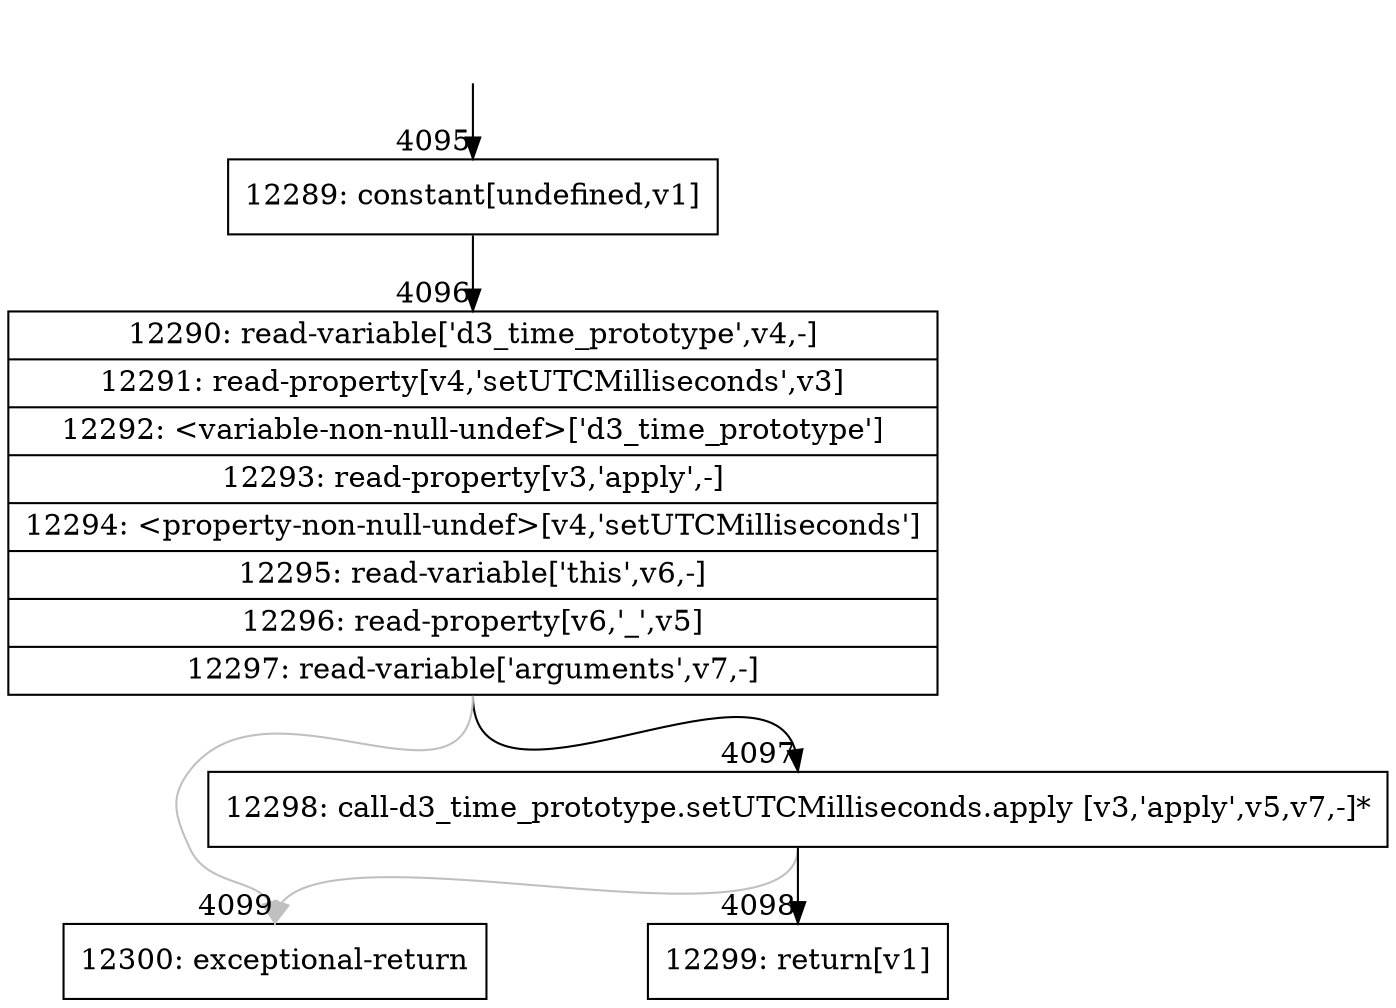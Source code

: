 digraph {
rankdir="TD"
BB_entry377[shape=none,label=""];
BB_entry377 -> BB4095 [tailport=s, headport=n, headlabel="    4095"]
BB4095 [shape=record label="{12289: constant[undefined,v1]}" ] 
BB4095 -> BB4096 [tailport=s, headport=n, headlabel="      4096"]
BB4096 [shape=record label="{12290: read-variable['d3_time_prototype',v4,-]|12291: read-property[v4,'setUTCMilliseconds',v3]|12292: \<variable-non-null-undef\>['d3_time_prototype']|12293: read-property[v3,'apply',-]|12294: \<property-non-null-undef\>[v4,'setUTCMilliseconds']|12295: read-variable['this',v6,-]|12296: read-property[v6,'_',v5]|12297: read-variable['arguments',v7,-]}" ] 
BB4096 -> BB4097 [tailport=s, headport=n, headlabel="      4097"]
BB4096 -> BB4099 [tailport=s, headport=n, color=gray, headlabel="      4099"]
BB4097 [shape=record label="{12298: call-d3_time_prototype.setUTCMilliseconds.apply [v3,'apply',v5,v7,-]*}" ] 
BB4097 -> BB4098 [tailport=s, headport=n, headlabel="      4098"]
BB4097 -> BB4099 [tailport=s, headport=n, color=gray]
BB4098 [shape=record label="{12299: return[v1]}" ] 
BB4099 [shape=record label="{12300: exceptional-return}" ] 
//#$~ 2381
}

